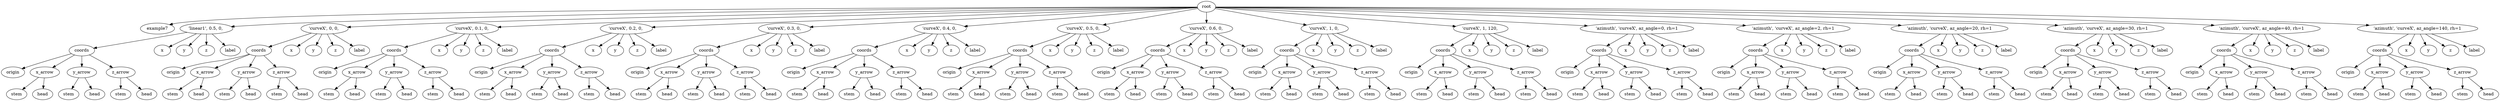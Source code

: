digraph example7 {
    root_699 [label="root"];
    example7_700 [label="example7"];
    701 [label="'linear1',\ 0\.5,\ 0,\ "];
    coords_702 [label="coords"];
    origin_703 [label="origin"];
    x_arrow_704 [label="x_arrow"];
    stem_705 [label="stem"];
    head_706 [label="head"];
    y_arrow_707 [label="y_arrow"];
    stem_708 [label="stem"];
    head_709 [label="head"];
    z_arrow_710 [label="z_arrow"];
    stem_711 [label="stem"];
    head_712 [label="head"];
    x_713 [label="x"];
    y_714 [label="y"];
    z_715 [label="z"];
    label_716 [label="label"];
    717 [label="'curveX',\ 0,\ 0,\ "];
    coords_718 [label="coords"];
    origin_719 [label="origin"];
    x_arrow_720 [label="x_arrow"];
    stem_721 [label="stem"];
    head_722 [label="head"];
    y_arrow_723 [label="y_arrow"];
    stem_724 [label="stem"];
    head_725 [label="head"];
    z_arrow_726 [label="z_arrow"];
    stem_727 [label="stem"];
    head_728 [label="head"];
    x_729 [label="x"];
    y_730 [label="y"];
    z_731 [label="z"];
    label_732 [label="label"];
    733 [label="'curveX',\ 0\.1,\ 0,\ "];
    coords_734 [label="coords"];
    origin_735 [label="origin"];
    x_arrow_736 [label="x_arrow"];
    stem_737 [label="stem"];
    head_738 [label="head"];
    y_arrow_739 [label="y_arrow"];
    stem_740 [label="stem"];
    head_741 [label="head"];
    z_arrow_742 [label="z_arrow"];
    stem_743 [label="stem"];
    head_744 [label="head"];
    x_745 [label="x"];
    y_746 [label="y"];
    z_747 [label="z"];
    label_748 [label="label"];
    749 [label="'curveX',\ 0\.2,\ 0,\ "];
    coords_750 [label="coords"];
    origin_751 [label="origin"];
    x_arrow_752 [label="x_arrow"];
    stem_753 [label="stem"];
    head_754 [label="head"];
    y_arrow_755 [label="y_arrow"];
    stem_756 [label="stem"];
    head_757 [label="head"];
    z_arrow_758 [label="z_arrow"];
    stem_759 [label="stem"];
    head_760 [label="head"];
    x_761 [label="x"];
    y_762 [label="y"];
    z_763 [label="z"];
    label_764 [label="label"];
    765 [label="'curveX',\ 0\.3,\ 0,\ "];
    coords_766 [label="coords"];
    origin_767 [label="origin"];
    x_arrow_768 [label="x_arrow"];
    stem_769 [label="stem"];
    head_770 [label="head"];
    y_arrow_771 [label="y_arrow"];
    stem_772 [label="stem"];
    head_773 [label="head"];
    z_arrow_774 [label="z_arrow"];
    stem_775 [label="stem"];
    head_776 [label="head"];
    x_777 [label="x"];
    y_778 [label="y"];
    z_779 [label="z"];
    label_780 [label="label"];
    781 [label="'curveX',\ 0\.4,\ 0,\ "];
    coords_782 [label="coords"];
    origin_783 [label="origin"];
    x_arrow_784 [label="x_arrow"];
    stem_785 [label="stem"];
    head_786 [label="head"];
    y_arrow_787 [label="y_arrow"];
    stem_788 [label="stem"];
    head_789 [label="head"];
    z_arrow_790 [label="z_arrow"];
    stem_791 [label="stem"];
    head_792 [label="head"];
    x_793 [label="x"];
    y_794 [label="y"];
    z_795 [label="z"];
    label_796 [label="label"];
    797 [label="'curveX',\ 0\.5,\ 0,\ "];
    coords_798 [label="coords"];
    origin_799 [label="origin"];
    x_arrow_800 [label="x_arrow"];
    stem_801 [label="stem"];
    head_802 [label="head"];
    y_arrow_803 [label="y_arrow"];
    stem_804 [label="stem"];
    head_805 [label="head"];
    z_arrow_806 [label="z_arrow"];
    stem_807 [label="stem"];
    head_808 [label="head"];
    x_809 [label="x"];
    y_810 [label="y"];
    z_811 [label="z"];
    label_812 [label="label"];
    813 [label="'curveX',\ 0\.6,\ 0,\ "];
    coords_814 [label="coords"];
    origin_815 [label="origin"];
    x_arrow_816 [label="x_arrow"];
    stem_817 [label="stem"];
    head_818 [label="head"];
    y_arrow_819 [label="y_arrow"];
    stem_820 [label="stem"];
    head_821 [label="head"];
    z_arrow_822 [label="z_arrow"];
    stem_823 [label="stem"];
    head_824 [label="head"];
    x_825 [label="x"];
    y_826 [label="y"];
    z_827 [label="z"];
    label_828 [label="label"];
    829 [label="'curveX',\ 1,\ 0,\ "];
    coords_830 [label="coords"];
    origin_831 [label="origin"];
    x_arrow_832 [label="x_arrow"];
    stem_833 [label="stem"];
    head_834 [label="head"];
    y_arrow_835 [label="y_arrow"];
    stem_836 [label="stem"];
    head_837 [label="head"];
    z_arrow_838 [label="z_arrow"];
    stem_839 [label="stem"];
    head_840 [label="head"];
    x_841 [label="x"];
    y_842 [label="y"];
    z_843 [label="z"];
    label_844 [label="label"];
    845 [label="'curveX',\ 1,\ 120,\ "];
    coords_846 [label="coords"];
    origin_847 [label="origin"];
    x_arrow_848 [label="x_arrow"];
    stem_849 [label="stem"];
    head_850 [label="head"];
    y_arrow_851 [label="y_arrow"];
    stem_852 [label="stem"];
    head_853 [label="head"];
    z_arrow_854 [label="z_arrow"];
    stem_855 [label="stem"];
    head_856 [label="head"];
    x_857 [label="x"];
    y_858 [label="y"];
    z_859 [label="z"];
    label_860 [label="label"];
    861 [label="'azimuth',\ 'curveX',\ az_angle=0,\ rh=1"];
    coords_862 [label="coords"];
    origin_863 [label="origin"];
    x_arrow_864 [label="x_arrow"];
    stem_865 [label="stem"];
    head_866 [label="head"];
    y_arrow_867 [label="y_arrow"];
    stem_868 [label="stem"];
    head_869 [label="head"];
    z_arrow_870 [label="z_arrow"];
    stem_871 [label="stem"];
    head_872 [label="head"];
    x_873 [label="x"];
    y_874 [label="y"];
    z_875 [label="z"];
    label_876 [label="label"];
    877 [label="'azimuth',\ 'curveX',\ az_angle=2,\ rh=1"];
    coords_878 [label="coords"];
    origin_879 [label="origin"];
    x_arrow_880 [label="x_arrow"];
    stem_881 [label="stem"];
    head_882 [label="head"];
    y_arrow_883 [label="y_arrow"];
    stem_884 [label="stem"];
    head_885 [label="head"];
    z_arrow_886 [label="z_arrow"];
    stem_887 [label="stem"];
    head_888 [label="head"];
    x_889 [label="x"];
    y_890 [label="y"];
    z_891 [label="z"];
    label_892 [label="label"];
    893 [label="'azimuth',\ 'curveX',\ az_angle=20,\ rh=1"];
    coords_894 [label="coords"];
    origin_895 [label="origin"];
    x_arrow_896 [label="x_arrow"];
    stem_897 [label="stem"];
    head_898 [label="head"];
    y_arrow_899 [label="y_arrow"];
    stem_900 [label="stem"];
    head_901 [label="head"];
    z_arrow_902 [label="z_arrow"];
    stem_903 [label="stem"];
    head_904 [label="head"];
    x_905 [label="x"];
    y_906 [label="y"];
    z_907 [label="z"];
    label_908 [label="label"];
    909 [label="'azimuth',\ 'curveX',\ az_angle=30,\ rh=1"];
    coords_910 [label="coords"];
    origin_911 [label="origin"];
    x_arrow_912 [label="x_arrow"];
    stem_913 [label="stem"];
    head_914 [label="head"];
    y_arrow_915 [label="y_arrow"];
    stem_916 [label="stem"];
    head_917 [label="head"];
    z_arrow_918 [label="z_arrow"];
    stem_919 [label="stem"];
    head_920 [label="head"];
    x_921 [label="x"];
    y_922 [label="y"];
    z_923 [label="z"];
    label_924 [label="label"];
    925 [label="'azimuth',\ 'curveX',\ az_angle=40,\ rh=1"];
    coords_926 [label="coords"];
    origin_927 [label="origin"];
    x_arrow_928 [label="x_arrow"];
    stem_929 [label="stem"];
    head_930 [label="head"];
    y_arrow_931 [label="y_arrow"];
    stem_932 [label="stem"];
    head_933 [label="head"];
    z_arrow_934 [label="z_arrow"];
    stem_935 [label="stem"];
    head_936 [label="head"];
    x_937 [label="x"];
    y_938 [label="y"];
    z_939 [label="z"];
    label_940 [label="label"];
    941 [label="'azimuth',\ 'curveX',\ az_angle=140,\ rh=1"];
    coords_942 [label="coords"];
    origin_943 [label="origin"];
    x_arrow_944 [label="x_arrow"];
    stem_945 [label="stem"];
    head_946 [label="head"];
    y_arrow_947 [label="y_arrow"];
    stem_948 [label="stem"];
    head_949 [label="head"];
    z_arrow_950 [label="z_arrow"];
    stem_951 [label="stem"];
    head_952 [label="head"];
    x_953 [label="x"];
    y_954 [label="y"];
    z_955 [label="z"];
    label_956 [label="label"];
    root_699 -> example7_700;
    root_699 -> 701;
    701 -> coords_702;
    coords_702 -> origin_703;
    coords_702 -> x_arrow_704;
    x_arrow_704 -> stem_705;
    x_arrow_704 -> head_706;
    coords_702 -> y_arrow_707;
    y_arrow_707 -> stem_708;
    y_arrow_707 -> head_709;
    coords_702 -> z_arrow_710;
    z_arrow_710 -> stem_711;
    z_arrow_710 -> head_712;
    701 -> x_713;
    701 -> y_714;
    701 -> z_715;
    701 -> label_716;
    root_699 -> 717;
    717 -> coords_718;
    coords_718 -> origin_719;
    coords_718 -> x_arrow_720;
    x_arrow_720 -> stem_721;
    x_arrow_720 -> head_722;
    coords_718 -> y_arrow_723;
    y_arrow_723 -> stem_724;
    y_arrow_723 -> head_725;
    coords_718 -> z_arrow_726;
    z_arrow_726 -> stem_727;
    z_arrow_726 -> head_728;
    717 -> x_729;
    717 -> y_730;
    717 -> z_731;
    717 -> label_732;
    root_699 -> 733;
    733 -> coords_734;
    coords_734 -> origin_735;
    coords_734 -> x_arrow_736;
    x_arrow_736 -> stem_737;
    x_arrow_736 -> head_738;
    coords_734 -> y_arrow_739;
    y_arrow_739 -> stem_740;
    y_arrow_739 -> head_741;
    coords_734 -> z_arrow_742;
    z_arrow_742 -> stem_743;
    z_arrow_742 -> head_744;
    733 -> x_745;
    733 -> y_746;
    733 -> z_747;
    733 -> label_748;
    root_699 -> 749;
    749 -> coords_750;
    coords_750 -> origin_751;
    coords_750 -> x_arrow_752;
    x_arrow_752 -> stem_753;
    x_arrow_752 -> head_754;
    coords_750 -> y_arrow_755;
    y_arrow_755 -> stem_756;
    y_arrow_755 -> head_757;
    coords_750 -> z_arrow_758;
    z_arrow_758 -> stem_759;
    z_arrow_758 -> head_760;
    749 -> x_761;
    749 -> y_762;
    749 -> z_763;
    749 -> label_764;
    root_699 -> 765;
    765 -> coords_766;
    coords_766 -> origin_767;
    coords_766 -> x_arrow_768;
    x_arrow_768 -> stem_769;
    x_arrow_768 -> head_770;
    coords_766 -> y_arrow_771;
    y_arrow_771 -> stem_772;
    y_arrow_771 -> head_773;
    coords_766 -> z_arrow_774;
    z_arrow_774 -> stem_775;
    z_arrow_774 -> head_776;
    765 -> x_777;
    765 -> y_778;
    765 -> z_779;
    765 -> label_780;
    root_699 -> 781;
    781 -> coords_782;
    coords_782 -> origin_783;
    coords_782 -> x_arrow_784;
    x_arrow_784 -> stem_785;
    x_arrow_784 -> head_786;
    coords_782 -> y_arrow_787;
    y_arrow_787 -> stem_788;
    y_arrow_787 -> head_789;
    coords_782 -> z_arrow_790;
    z_arrow_790 -> stem_791;
    z_arrow_790 -> head_792;
    781 -> x_793;
    781 -> y_794;
    781 -> z_795;
    781 -> label_796;
    root_699 -> 797;
    797 -> coords_798;
    coords_798 -> origin_799;
    coords_798 -> x_arrow_800;
    x_arrow_800 -> stem_801;
    x_arrow_800 -> head_802;
    coords_798 -> y_arrow_803;
    y_arrow_803 -> stem_804;
    y_arrow_803 -> head_805;
    coords_798 -> z_arrow_806;
    z_arrow_806 -> stem_807;
    z_arrow_806 -> head_808;
    797 -> x_809;
    797 -> y_810;
    797 -> z_811;
    797 -> label_812;
    root_699 -> 813;
    813 -> coords_814;
    coords_814 -> origin_815;
    coords_814 -> x_arrow_816;
    x_arrow_816 -> stem_817;
    x_arrow_816 -> head_818;
    coords_814 -> y_arrow_819;
    y_arrow_819 -> stem_820;
    y_arrow_819 -> head_821;
    coords_814 -> z_arrow_822;
    z_arrow_822 -> stem_823;
    z_arrow_822 -> head_824;
    813 -> x_825;
    813 -> y_826;
    813 -> z_827;
    813 -> label_828;
    root_699 -> 829;
    829 -> coords_830;
    coords_830 -> origin_831;
    coords_830 -> x_arrow_832;
    x_arrow_832 -> stem_833;
    x_arrow_832 -> head_834;
    coords_830 -> y_arrow_835;
    y_arrow_835 -> stem_836;
    y_arrow_835 -> head_837;
    coords_830 -> z_arrow_838;
    z_arrow_838 -> stem_839;
    z_arrow_838 -> head_840;
    829 -> x_841;
    829 -> y_842;
    829 -> z_843;
    829 -> label_844;
    root_699 -> 845;
    845 -> coords_846;
    coords_846 -> origin_847;
    coords_846 -> x_arrow_848;
    x_arrow_848 -> stem_849;
    x_arrow_848 -> head_850;
    coords_846 -> y_arrow_851;
    y_arrow_851 -> stem_852;
    y_arrow_851 -> head_853;
    coords_846 -> z_arrow_854;
    z_arrow_854 -> stem_855;
    z_arrow_854 -> head_856;
    845 -> x_857;
    845 -> y_858;
    845 -> z_859;
    845 -> label_860;
    root_699 -> 861;
    861 -> coords_862;
    coords_862 -> origin_863;
    coords_862 -> x_arrow_864;
    x_arrow_864 -> stem_865;
    x_arrow_864 -> head_866;
    coords_862 -> y_arrow_867;
    y_arrow_867 -> stem_868;
    y_arrow_867 -> head_869;
    coords_862 -> z_arrow_870;
    z_arrow_870 -> stem_871;
    z_arrow_870 -> head_872;
    861 -> x_873;
    861 -> y_874;
    861 -> z_875;
    861 -> label_876;
    root_699 -> 877;
    877 -> coords_878;
    coords_878 -> origin_879;
    coords_878 -> x_arrow_880;
    x_arrow_880 -> stem_881;
    x_arrow_880 -> head_882;
    coords_878 -> y_arrow_883;
    y_arrow_883 -> stem_884;
    y_arrow_883 -> head_885;
    coords_878 -> z_arrow_886;
    z_arrow_886 -> stem_887;
    z_arrow_886 -> head_888;
    877 -> x_889;
    877 -> y_890;
    877 -> z_891;
    877 -> label_892;
    root_699 -> 893;
    893 -> coords_894;
    coords_894 -> origin_895;
    coords_894 -> x_arrow_896;
    x_arrow_896 -> stem_897;
    x_arrow_896 -> head_898;
    coords_894 -> y_arrow_899;
    y_arrow_899 -> stem_900;
    y_arrow_899 -> head_901;
    coords_894 -> z_arrow_902;
    z_arrow_902 -> stem_903;
    z_arrow_902 -> head_904;
    893 -> x_905;
    893 -> y_906;
    893 -> z_907;
    893 -> label_908;
    root_699 -> 909;
    909 -> coords_910;
    coords_910 -> origin_911;
    coords_910 -> x_arrow_912;
    x_arrow_912 -> stem_913;
    x_arrow_912 -> head_914;
    coords_910 -> y_arrow_915;
    y_arrow_915 -> stem_916;
    y_arrow_915 -> head_917;
    coords_910 -> z_arrow_918;
    z_arrow_918 -> stem_919;
    z_arrow_918 -> head_920;
    909 -> x_921;
    909 -> y_922;
    909 -> z_923;
    909 -> label_924;
    root_699 -> 925;
    925 -> coords_926;
    coords_926 -> origin_927;
    coords_926 -> x_arrow_928;
    x_arrow_928 -> stem_929;
    x_arrow_928 -> head_930;
    coords_926 -> y_arrow_931;
    y_arrow_931 -> stem_932;
    y_arrow_931 -> head_933;
    coords_926 -> z_arrow_934;
    z_arrow_934 -> stem_935;
    z_arrow_934 -> head_936;
    925 -> x_937;
    925 -> y_938;
    925 -> z_939;
    925 -> label_940;
    root_699 -> 941;
    941 -> coords_942;
    coords_942 -> origin_943;
    coords_942 -> x_arrow_944;
    x_arrow_944 -> stem_945;
    x_arrow_944 -> head_946;
    coords_942 -> y_arrow_947;
    y_arrow_947 -> stem_948;
    y_arrow_947 -> head_949;
    coords_942 -> z_arrow_950;
    z_arrow_950 -> stem_951;
    z_arrow_950 -> head_952;
    941 -> x_953;
    941 -> y_954;
    941 -> z_955;
    941 -> label_956;
}
